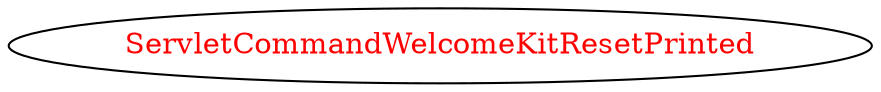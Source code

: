 digraph dependencyGraph {
 concentrate=true;
 ranksep="2.0";
 rankdir="LR"; 
 splines="ortho";
"ServletCommandWelcomeKitResetPrinted" [fontcolor="red"];
}